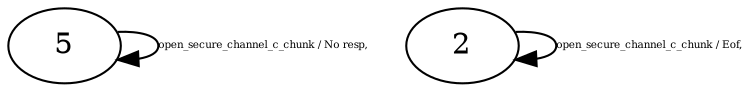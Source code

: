 digraph "Automata" { 
	 "5" [shape=ellipse,style=filled,fillcolor=white,URL="5"];
	 "2" [shape=ellipse,style=filled,fillcolor=white,URL="2"];
	 "2"->"2" [fontsize=5,label="open_secure_channel_c_chunk / Eof,",URL="t44"];
	 "5"->"5" [fontsize=5,label="open_secure_channel_c_chunk / No resp,",URL="t89"];
}
